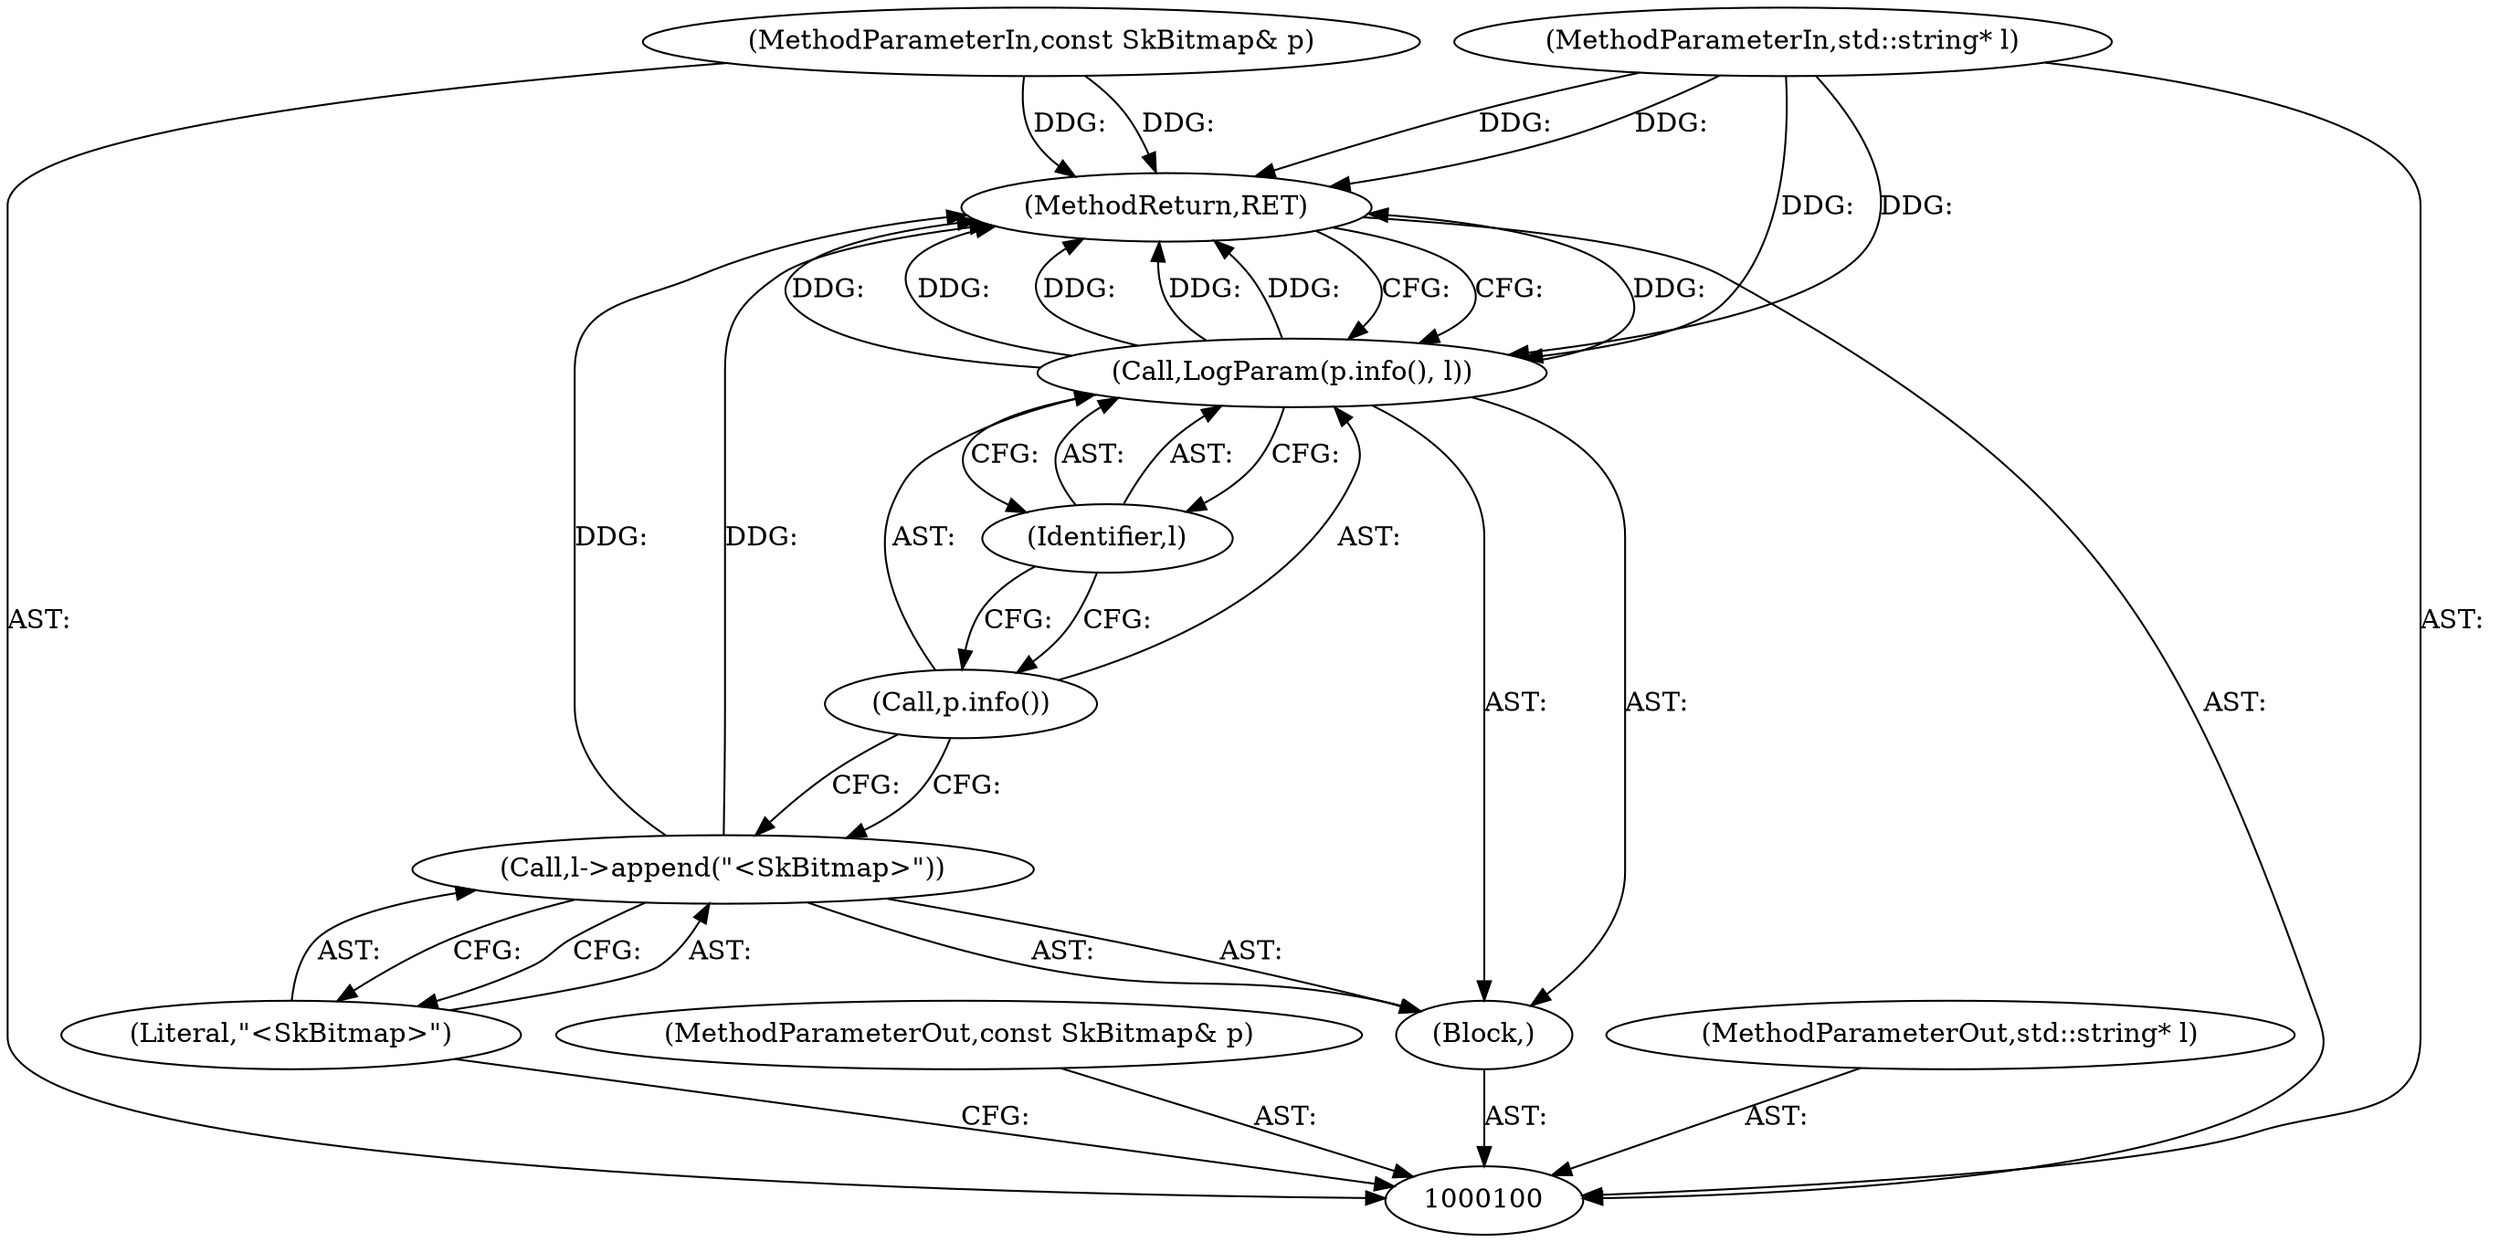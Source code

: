 digraph "0_Chrome_9fe6e9f89a1c78b8b38e806d35651a15858b053b_1" {
"1000109" [label="(MethodReturn,RET)"];
"1000101" [label="(MethodParameterIn,const SkBitmap& p)"];
"1000128" [label="(MethodParameterOut,const SkBitmap& p)"];
"1000102" [label="(MethodParameterIn,std::string* l)"];
"1000129" [label="(MethodParameterOut,std::string* l)"];
"1000103" [label="(Block,)"];
"1000105" [label="(Literal,\"<SkBitmap>\")"];
"1000104" [label="(Call,l->append(\"<SkBitmap>\"))"];
"1000107" [label="(Call,p.info())"];
"1000106" [label="(Call,LogParam(p.info(), l))"];
"1000108" [label="(Identifier,l)"];
"1000109" -> "1000100"  [label="AST: "];
"1000109" -> "1000106"  [label="CFG: "];
"1000106" -> "1000109"  [label="DDG: "];
"1000106" -> "1000109"  [label="DDG: "];
"1000106" -> "1000109"  [label="DDG: "];
"1000104" -> "1000109"  [label="DDG: "];
"1000102" -> "1000109"  [label="DDG: "];
"1000101" -> "1000109"  [label="DDG: "];
"1000101" -> "1000100"  [label="AST: "];
"1000101" -> "1000109"  [label="DDG: "];
"1000128" -> "1000100"  [label="AST: "];
"1000102" -> "1000100"  [label="AST: "];
"1000102" -> "1000109"  [label="DDG: "];
"1000102" -> "1000106"  [label="DDG: "];
"1000129" -> "1000100"  [label="AST: "];
"1000103" -> "1000100"  [label="AST: "];
"1000104" -> "1000103"  [label="AST: "];
"1000106" -> "1000103"  [label="AST: "];
"1000105" -> "1000104"  [label="AST: "];
"1000105" -> "1000100"  [label="CFG: "];
"1000104" -> "1000105"  [label="CFG: "];
"1000104" -> "1000103"  [label="AST: "];
"1000104" -> "1000105"  [label="CFG: "];
"1000105" -> "1000104"  [label="AST: "];
"1000107" -> "1000104"  [label="CFG: "];
"1000104" -> "1000109"  [label="DDG: "];
"1000107" -> "1000106"  [label="AST: "];
"1000107" -> "1000104"  [label="CFG: "];
"1000108" -> "1000107"  [label="CFG: "];
"1000106" -> "1000103"  [label="AST: "];
"1000106" -> "1000108"  [label="CFG: "];
"1000107" -> "1000106"  [label="AST: "];
"1000108" -> "1000106"  [label="AST: "];
"1000109" -> "1000106"  [label="CFG: "];
"1000106" -> "1000109"  [label="DDG: "];
"1000106" -> "1000109"  [label="DDG: "];
"1000106" -> "1000109"  [label="DDG: "];
"1000102" -> "1000106"  [label="DDG: "];
"1000108" -> "1000106"  [label="AST: "];
"1000108" -> "1000107"  [label="CFG: "];
"1000106" -> "1000108"  [label="CFG: "];
}
